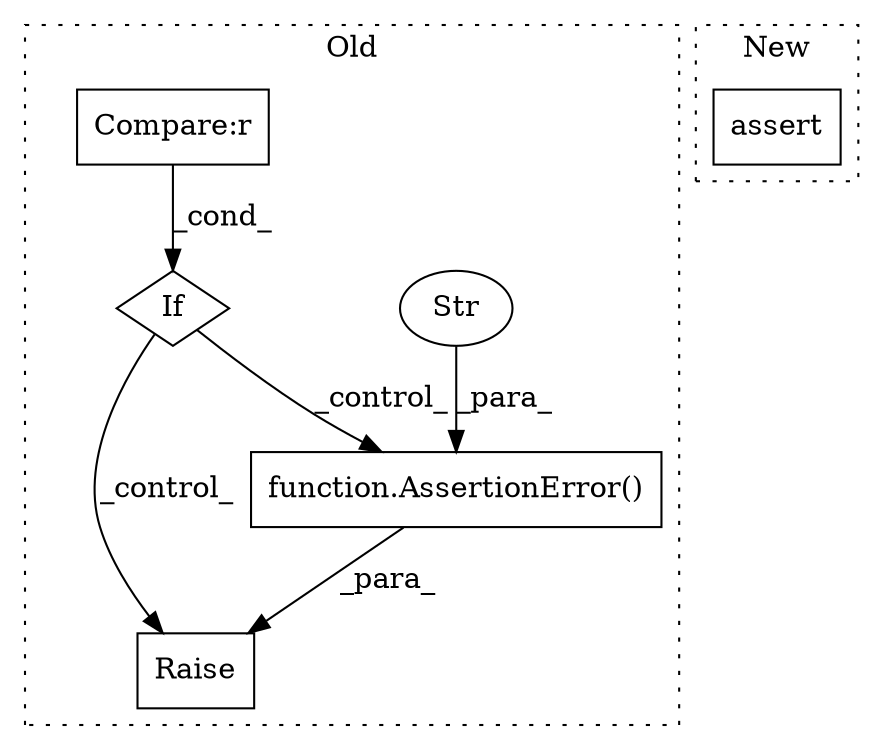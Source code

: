 digraph G {
subgraph cluster0 {
1 [label="function.AssertionError()" a="75" s="3357,3477" l="15,1" shape="box"];
3 [label="Str" a="66" s="3372" l="105" shape="ellipse"];
4 [label="Raise" a="91" s="3351" l="6" shape="box"];
5 [label="If" a="96" s="3131" l="3" shape="diamond"];
6 [label="Compare:r" a="40" s="3134" l="6" shape="box"];
label = "Old";
style="dotted";
}
subgraph cluster1 {
2 [label="assert" a="65" s="3513" l="7" shape="box"];
label = "New";
style="dotted";
}
1 -> 4 [label="_para_"];
3 -> 1 [label="_para_"];
5 -> 1 [label="_control_"];
5 -> 4 [label="_control_"];
6 -> 5 [label="_cond_"];
}